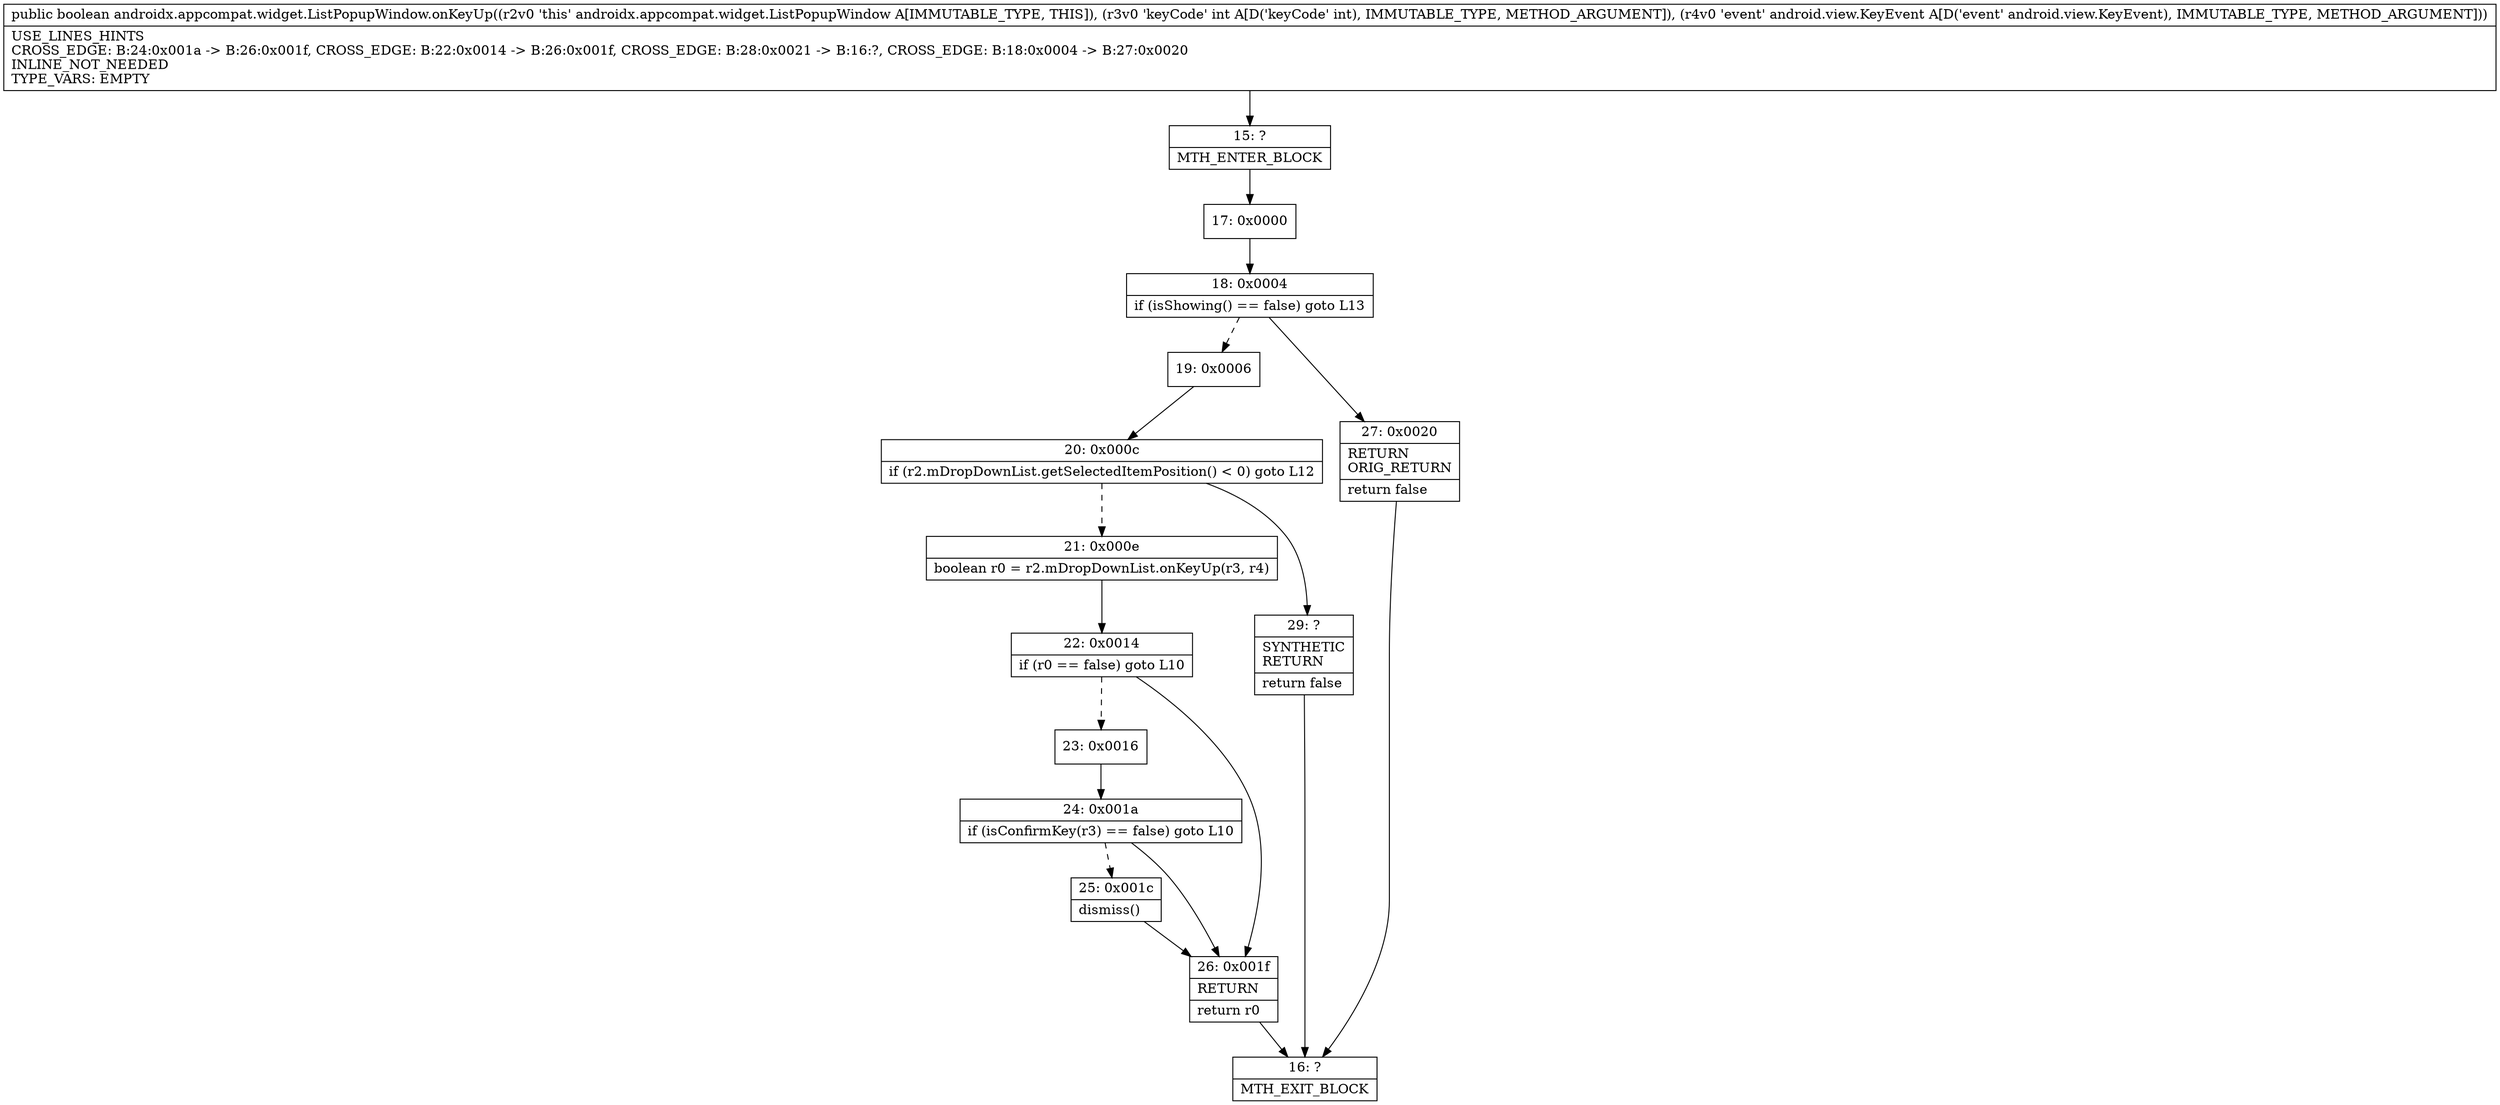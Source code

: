 digraph "CFG forandroidx.appcompat.widget.ListPopupWindow.onKeyUp(ILandroid\/view\/KeyEvent;)Z" {
Node_15 [shape=record,label="{15\:\ ?|MTH_ENTER_BLOCK\l}"];
Node_17 [shape=record,label="{17\:\ 0x0000}"];
Node_18 [shape=record,label="{18\:\ 0x0004|if (isShowing() == false) goto L13\l}"];
Node_19 [shape=record,label="{19\:\ 0x0006}"];
Node_20 [shape=record,label="{20\:\ 0x000c|if (r2.mDropDownList.getSelectedItemPosition() \< 0) goto L12\l}"];
Node_21 [shape=record,label="{21\:\ 0x000e|boolean r0 = r2.mDropDownList.onKeyUp(r3, r4)\l}"];
Node_22 [shape=record,label="{22\:\ 0x0014|if (r0 == false) goto L10\l}"];
Node_23 [shape=record,label="{23\:\ 0x0016}"];
Node_24 [shape=record,label="{24\:\ 0x001a|if (isConfirmKey(r3) == false) goto L10\l}"];
Node_25 [shape=record,label="{25\:\ 0x001c|dismiss()\l}"];
Node_26 [shape=record,label="{26\:\ 0x001f|RETURN\l|return r0\l}"];
Node_16 [shape=record,label="{16\:\ ?|MTH_EXIT_BLOCK\l}"];
Node_29 [shape=record,label="{29\:\ ?|SYNTHETIC\lRETURN\l|return false\l}"];
Node_27 [shape=record,label="{27\:\ 0x0020|RETURN\lORIG_RETURN\l|return false\l}"];
MethodNode[shape=record,label="{public boolean androidx.appcompat.widget.ListPopupWindow.onKeyUp((r2v0 'this' androidx.appcompat.widget.ListPopupWindow A[IMMUTABLE_TYPE, THIS]), (r3v0 'keyCode' int A[D('keyCode' int), IMMUTABLE_TYPE, METHOD_ARGUMENT]), (r4v0 'event' android.view.KeyEvent A[D('event' android.view.KeyEvent), IMMUTABLE_TYPE, METHOD_ARGUMENT]))  | USE_LINES_HINTS\lCROSS_EDGE: B:24:0x001a \-\> B:26:0x001f, CROSS_EDGE: B:22:0x0014 \-\> B:26:0x001f, CROSS_EDGE: B:28:0x0021 \-\> B:16:?, CROSS_EDGE: B:18:0x0004 \-\> B:27:0x0020\lINLINE_NOT_NEEDED\lTYPE_VARS: EMPTY\l}"];
MethodNode -> Node_15;Node_15 -> Node_17;
Node_17 -> Node_18;
Node_18 -> Node_19[style=dashed];
Node_18 -> Node_27;
Node_19 -> Node_20;
Node_20 -> Node_21[style=dashed];
Node_20 -> Node_29;
Node_21 -> Node_22;
Node_22 -> Node_23[style=dashed];
Node_22 -> Node_26;
Node_23 -> Node_24;
Node_24 -> Node_25[style=dashed];
Node_24 -> Node_26;
Node_25 -> Node_26;
Node_26 -> Node_16;
Node_29 -> Node_16;
Node_27 -> Node_16;
}

